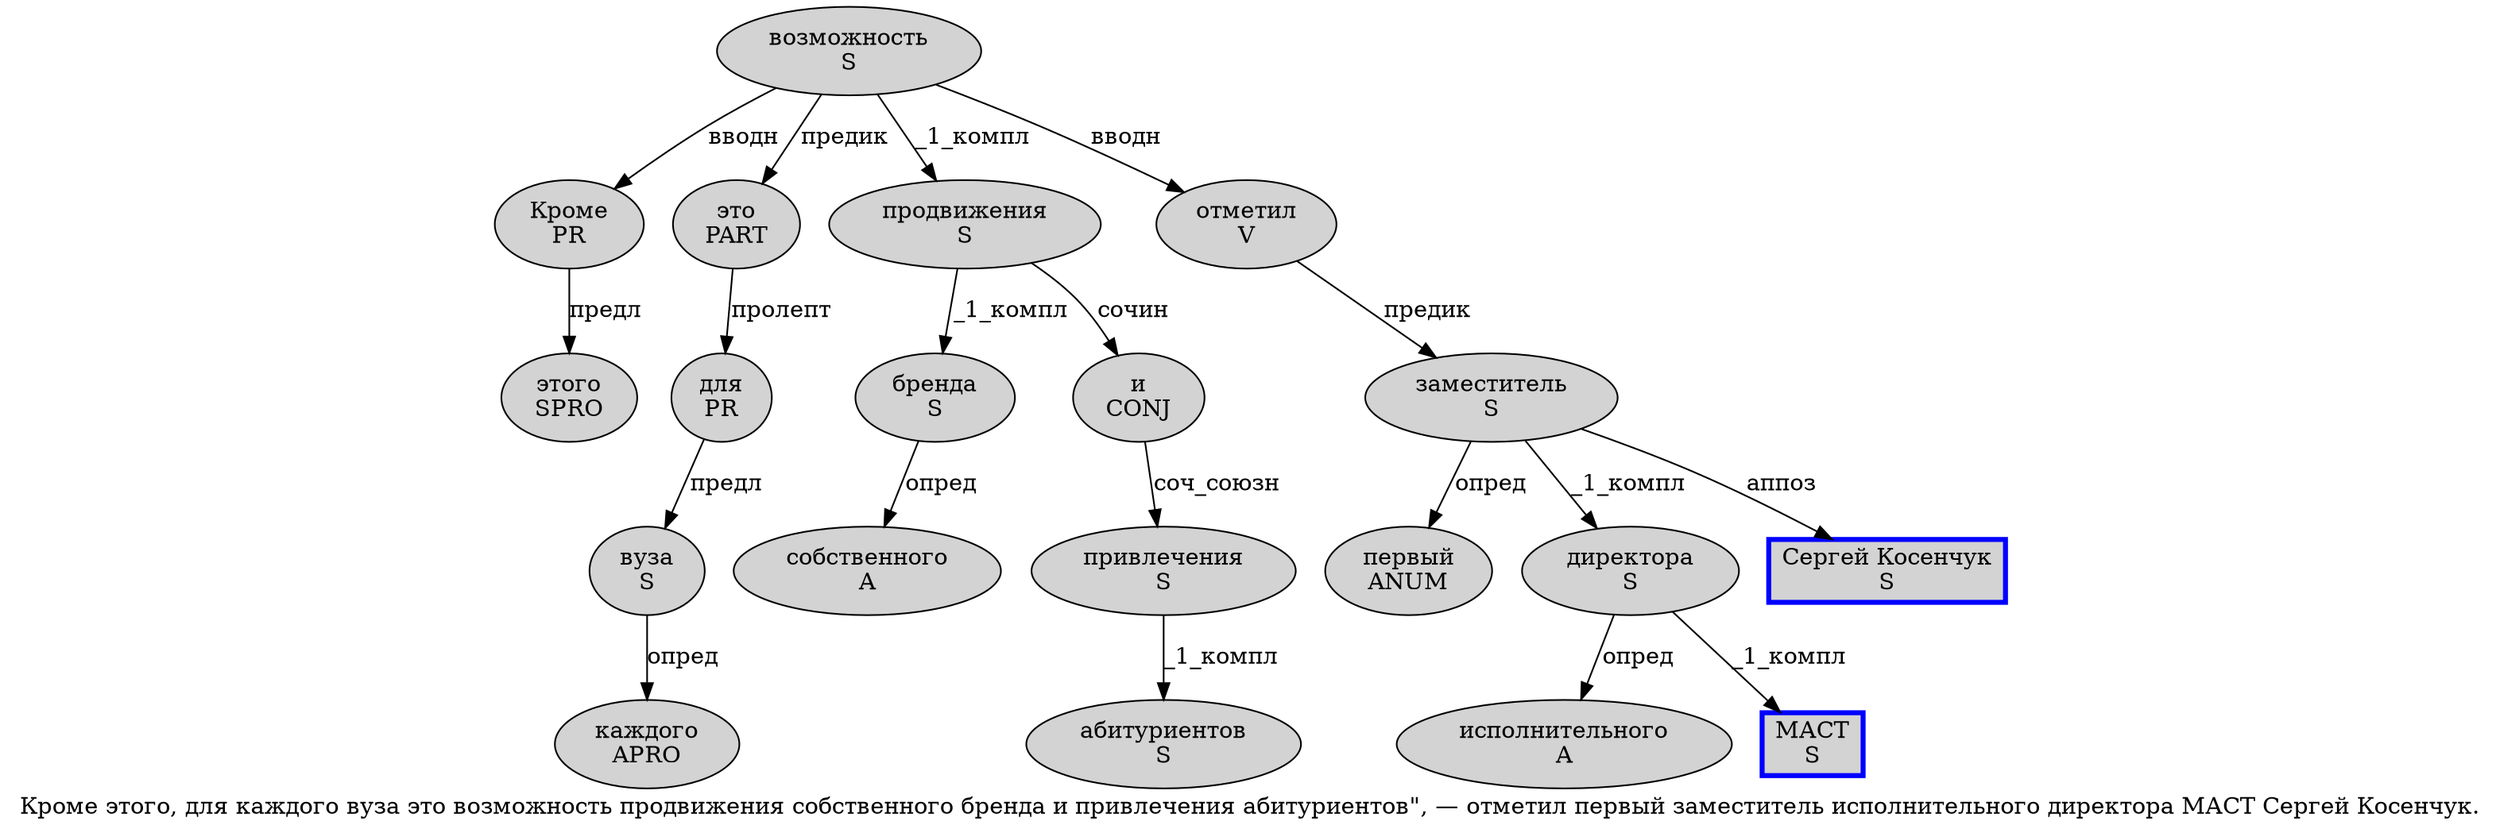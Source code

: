 digraph SENTENCE_848 {
	graph [label="Кроме этого, для каждого вуза это возможность продвижения собственного бренда и привлечения абитуриентов\", — отметил первый заместитель исполнительного директора МАСТ Сергей Косенчук."]
	node [style=filled]
		0 [label="Кроме
PR" color="" fillcolor=lightgray penwidth=1 shape=ellipse]
		1 [label="этого
SPRO" color="" fillcolor=lightgray penwidth=1 shape=ellipse]
		3 [label="для
PR" color="" fillcolor=lightgray penwidth=1 shape=ellipse]
		4 [label="каждого
APRO" color="" fillcolor=lightgray penwidth=1 shape=ellipse]
		5 [label="вуза
S" color="" fillcolor=lightgray penwidth=1 shape=ellipse]
		6 [label="это
PART" color="" fillcolor=lightgray penwidth=1 shape=ellipse]
		7 [label="возможность
S" color="" fillcolor=lightgray penwidth=1 shape=ellipse]
		8 [label="продвижения
S" color="" fillcolor=lightgray penwidth=1 shape=ellipse]
		9 [label="собственного
A" color="" fillcolor=lightgray penwidth=1 shape=ellipse]
		10 [label="бренда
S" color="" fillcolor=lightgray penwidth=1 shape=ellipse]
		11 [label="и
CONJ" color="" fillcolor=lightgray penwidth=1 shape=ellipse]
		12 [label="привлечения
S" color="" fillcolor=lightgray penwidth=1 shape=ellipse]
		13 [label="абитуриентов
S" color="" fillcolor=lightgray penwidth=1 shape=ellipse]
		17 [label="отметил
V" color="" fillcolor=lightgray penwidth=1 shape=ellipse]
		18 [label="первый
ANUM" color="" fillcolor=lightgray penwidth=1 shape=ellipse]
		19 [label="заместитель
S" color="" fillcolor=lightgray penwidth=1 shape=ellipse]
		20 [label="исполнительного
A" color="" fillcolor=lightgray penwidth=1 shape=ellipse]
		21 [label="директора
S" color="" fillcolor=lightgray penwidth=1 shape=ellipse]
		22 [label="МАСТ
S" color=blue fillcolor=lightgray penwidth=3 shape=box]
		23 [label="Сергей Косенчук
S" color=blue fillcolor=lightgray penwidth=3 shape=box]
			0 -> 1 [label="предл"]
			7 -> 0 [label="вводн"]
			7 -> 6 [label="предик"]
			7 -> 8 [label="_1_компл"]
			7 -> 17 [label="вводн"]
			5 -> 4 [label="опред"]
			11 -> 12 [label="соч_союзн"]
			19 -> 18 [label="опред"]
			19 -> 21 [label="_1_компл"]
			19 -> 23 [label="аппоз"]
			3 -> 5 [label="предл"]
			21 -> 20 [label="опред"]
			21 -> 22 [label="_1_компл"]
			17 -> 19 [label="предик"]
			8 -> 10 [label="_1_компл"]
			8 -> 11 [label="сочин"]
			6 -> 3 [label="пролепт"]
			12 -> 13 [label="_1_компл"]
			10 -> 9 [label="опред"]
}